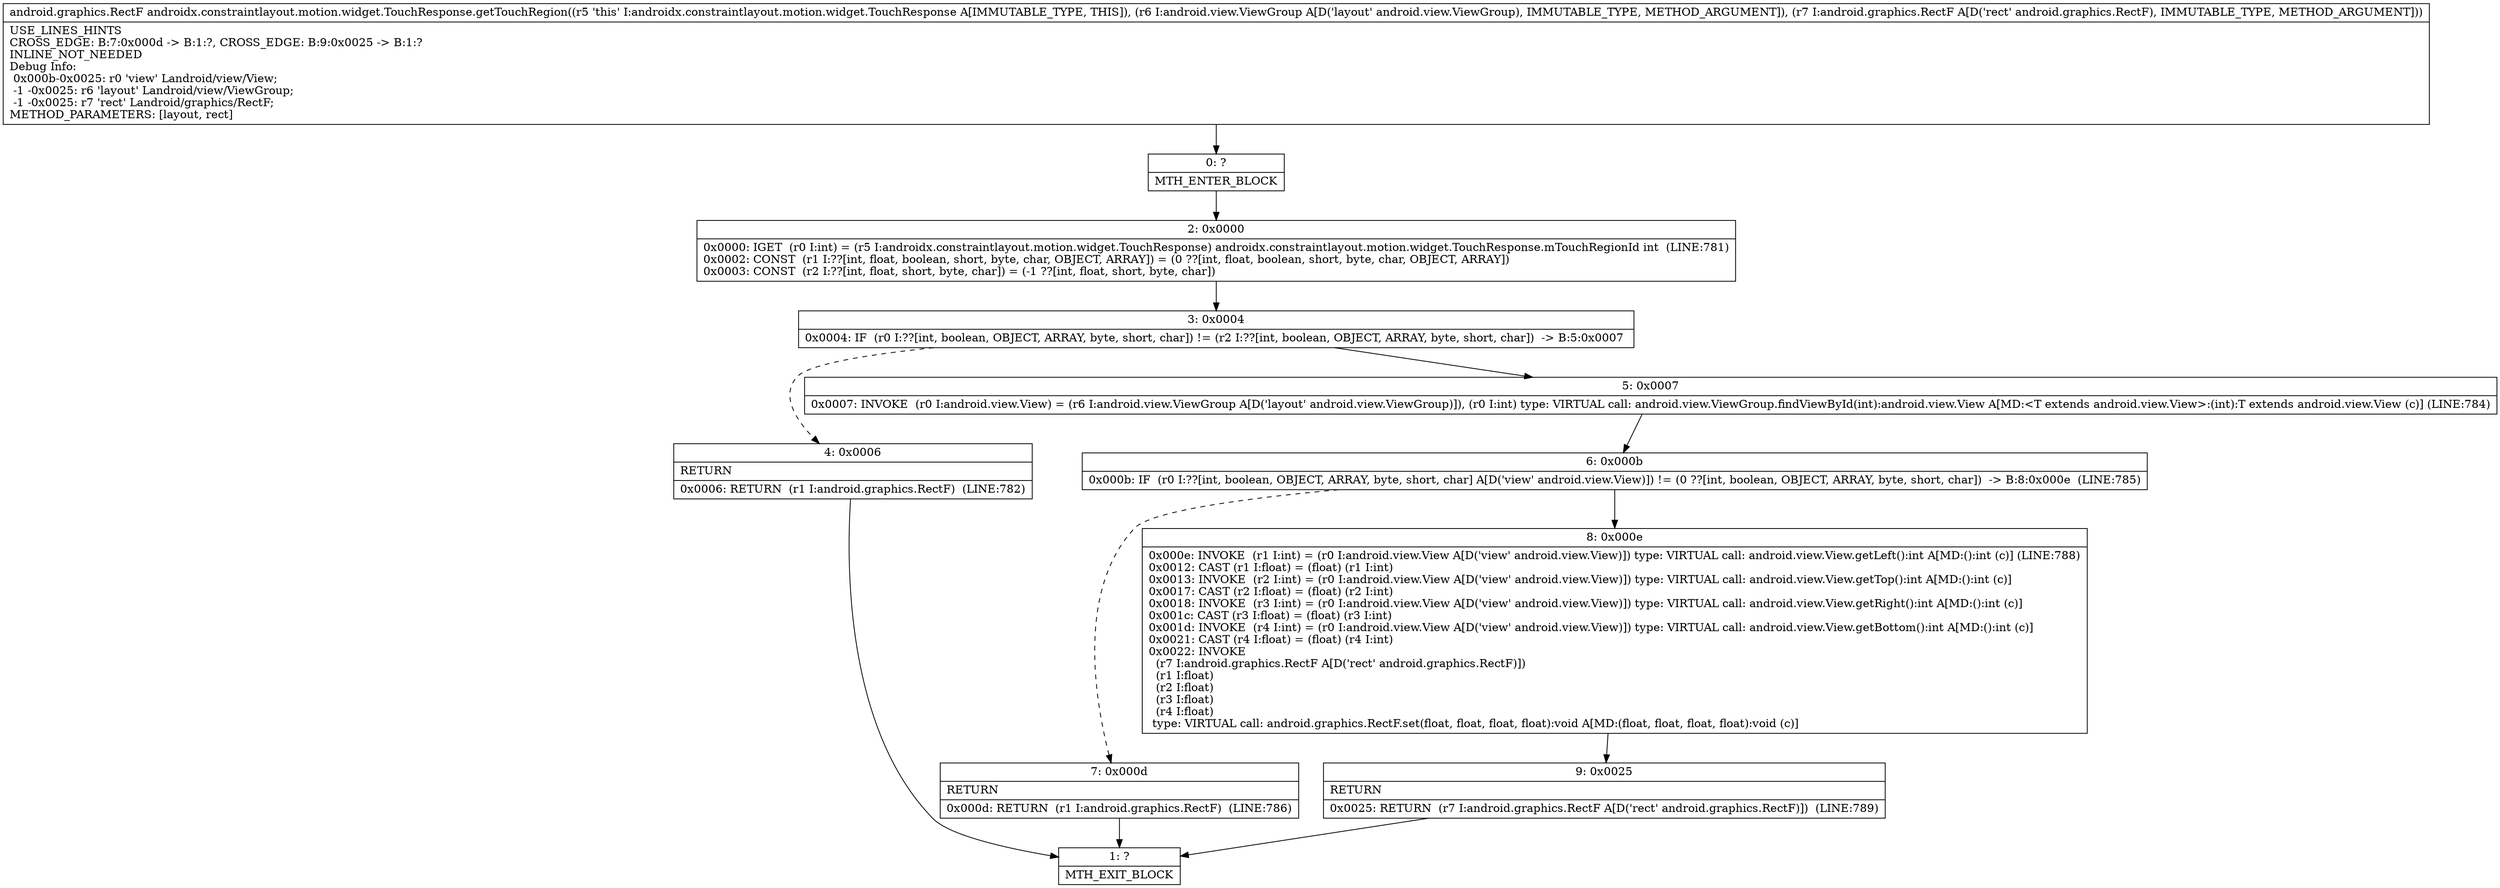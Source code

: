 digraph "CFG forandroidx.constraintlayout.motion.widget.TouchResponse.getTouchRegion(Landroid\/view\/ViewGroup;Landroid\/graphics\/RectF;)Landroid\/graphics\/RectF;" {
Node_0 [shape=record,label="{0\:\ ?|MTH_ENTER_BLOCK\l}"];
Node_2 [shape=record,label="{2\:\ 0x0000|0x0000: IGET  (r0 I:int) = (r5 I:androidx.constraintlayout.motion.widget.TouchResponse) androidx.constraintlayout.motion.widget.TouchResponse.mTouchRegionId int  (LINE:781)\l0x0002: CONST  (r1 I:??[int, float, boolean, short, byte, char, OBJECT, ARRAY]) = (0 ??[int, float, boolean, short, byte, char, OBJECT, ARRAY]) \l0x0003: CONST  (r2 I:??[int, float, short, byte, char]) = (\-1 ??[int, float, short, byte, char]) \l}"];
Node_3 [shape=record,label="{3\:\ 0x0004|0x0004: IF  (r0 I:??[int, boolean, OBJECT, ARRAY, byte, short, char]) != (r2 I:??[int, boolean, OBJECT, ARRAY, byte, short, char])  \-\> B:5:0x0007 \l}"];
Node_4 [shape=record,label="{4\:\ 0x0006|RETURN\l|0x0006: RETURN  (r1 I:android.graphics.RectF)  (LINE:782)\l}"];
Node_1 [shape=record,label="{1\:\ ?|MTH_EXIT_BLOCK\l}"];
Node_5 [shape=record,label="{5\:\ 0x0007|0x0007: INVOKE  (r0 I:android.view.View) = (r6 I:android.view.ViewGroup A[D('layout' android.view.ViewGroup)]), (r0 I:int) type: VIRTUAL call: android.view.ViewGroup.findViewById(int):android.view.View A[MD:\<T extends android.view.View\>:(int):T extends android.view.View (c)] (LINE:784)\l}"];
Node_6 [shape=record,label="{6\:\ 0x000b|0x000b: IF  (r0 I:??[int, boolean, OBJECT, ARRAY, byte, short, char] A[D('view' android.view.View)]) != (0 ??[int, boolean, OBJECT, ARRAY, byte, short, char])  \-\> B:8:0x000e  (LINE:785)\l}"];
Node_7 [shape=record,label="{7\:\ 0x000d|RETURN\l|0x000d: RETURN  (r1 I:android.graphics.RectF)  (LINE:786)\l}"];
Node_8 [shape=record,label="{8\:\ 0x000e|0x000e: INVOKE  (r1 I:int) = (r0 I:android.view.View A[D('view' android.view.View)]) type: VIRTUAL call: android.view.View.getLeft():int A[MD:():int (c)] (LINE:788)\l0x0012: CAST (r1 I:float) = (float) (r1 I:int) \l0x0013: INVOKE  (r2 I:int) = (r0 I:android.view.View A[D('view' android.view.View)]) type: VIRTUAL call: android.view.View.getTop():int A[MD:():int (c)]\l0x0017: CAST (r2 I:float) = (float) (r2 I:int) \l0x0018: INVOKE  (r3 I:int) = (r0 I:android.view.View A[D('view' android.view.View)]) type: VIRTUAL call: android.view.View.getRight():int A[MD:():int (c)]\l0x001c: CAST (r3 I:float) = (float) (r3 I:int) \l0x001d: INVOKE  (r4 I:int) = (r0 I:android.view.View A[D('view' android.view.View)]) type: VIRTUAL call: android.view.View.getBottom():int A[MD:():int (c)]\l0x0021: CAST (r4 I:float) = (float) (r4 I:int) \l0x0022: INVOKE  \l  (r7 I:android.graphics.RectF A[D('rect' android.graphics.RectF)])\l  (r1 I:float)\l  (r2 I:float)\l  (r3 I:float)\l  (r4 I:float)\l type: VIRTUAL call: android.graphics.RectF.set(float, float, float, float):void A[MD:(float, float, float, float):void (c)]\l}"];
Node_9 [shape=record,label="{9\:\ 0x0025|RETURN\l|0x0025: RETURN  (r7 I:android.graphics.RectF A[D('rect' android.graphics.RectF)])  (LINE:789)\l}"];
MethodNode[shape=record,label="{android.graphics.RectF androidx.constraintlayout.motion.widget.TouchResponse.getTouchRegion((r5 'this' I:androidx.constraintlayout.motion.widget.TouchResponse A[IMMUTABLE_TYPE, THIS]), (r6 I:android.view.ViewGroup A[D('layout' android.view.ViewGroup), IMMUTABLE_TYPE, METHOD_ARGUMENT]), (r7 I:android.graphics.RectF A[D('rect' android.graphics.RectF), IMMUTABLE_TYPE, METHOD_ARGUMENT]))  | USE_LINES_HINTS\lCROSS_EDGE: B:7:0x000d \-\> B:1:?, CROSS_EDGE: B:9:0x0025 \-\> B:1:?\lINLINE_NOT_NEEDED\lDebug Info:\l  0x000b\-0x0025: r0 'view' Landroid\/view\/View;\l  \-1 \-0x0025: r6 'layout' Landroid\/view\/ViewGroup;\l  \-1 \-0x0025: r7 'rect' Landroid\/graphics\/RectF;\lMETHOD_PARAMETERS: [layout, rect]\l}"];
MethodNode -> Node_0;Node_0 -> Node_2;
Node_2 -> Node_3;
Node_3 -> Node_4[style=dashed];
Node_3 -> Node_5;
Node_4 -> Node_1;
Node_5 -> Node_6;
Node_6 -> Node_7[style=dashed];
Node_6 -> Node_8;
Node_7 -> Node_1;
Node_8 -> Node_9;
Node_9 -> Node_1;
}

